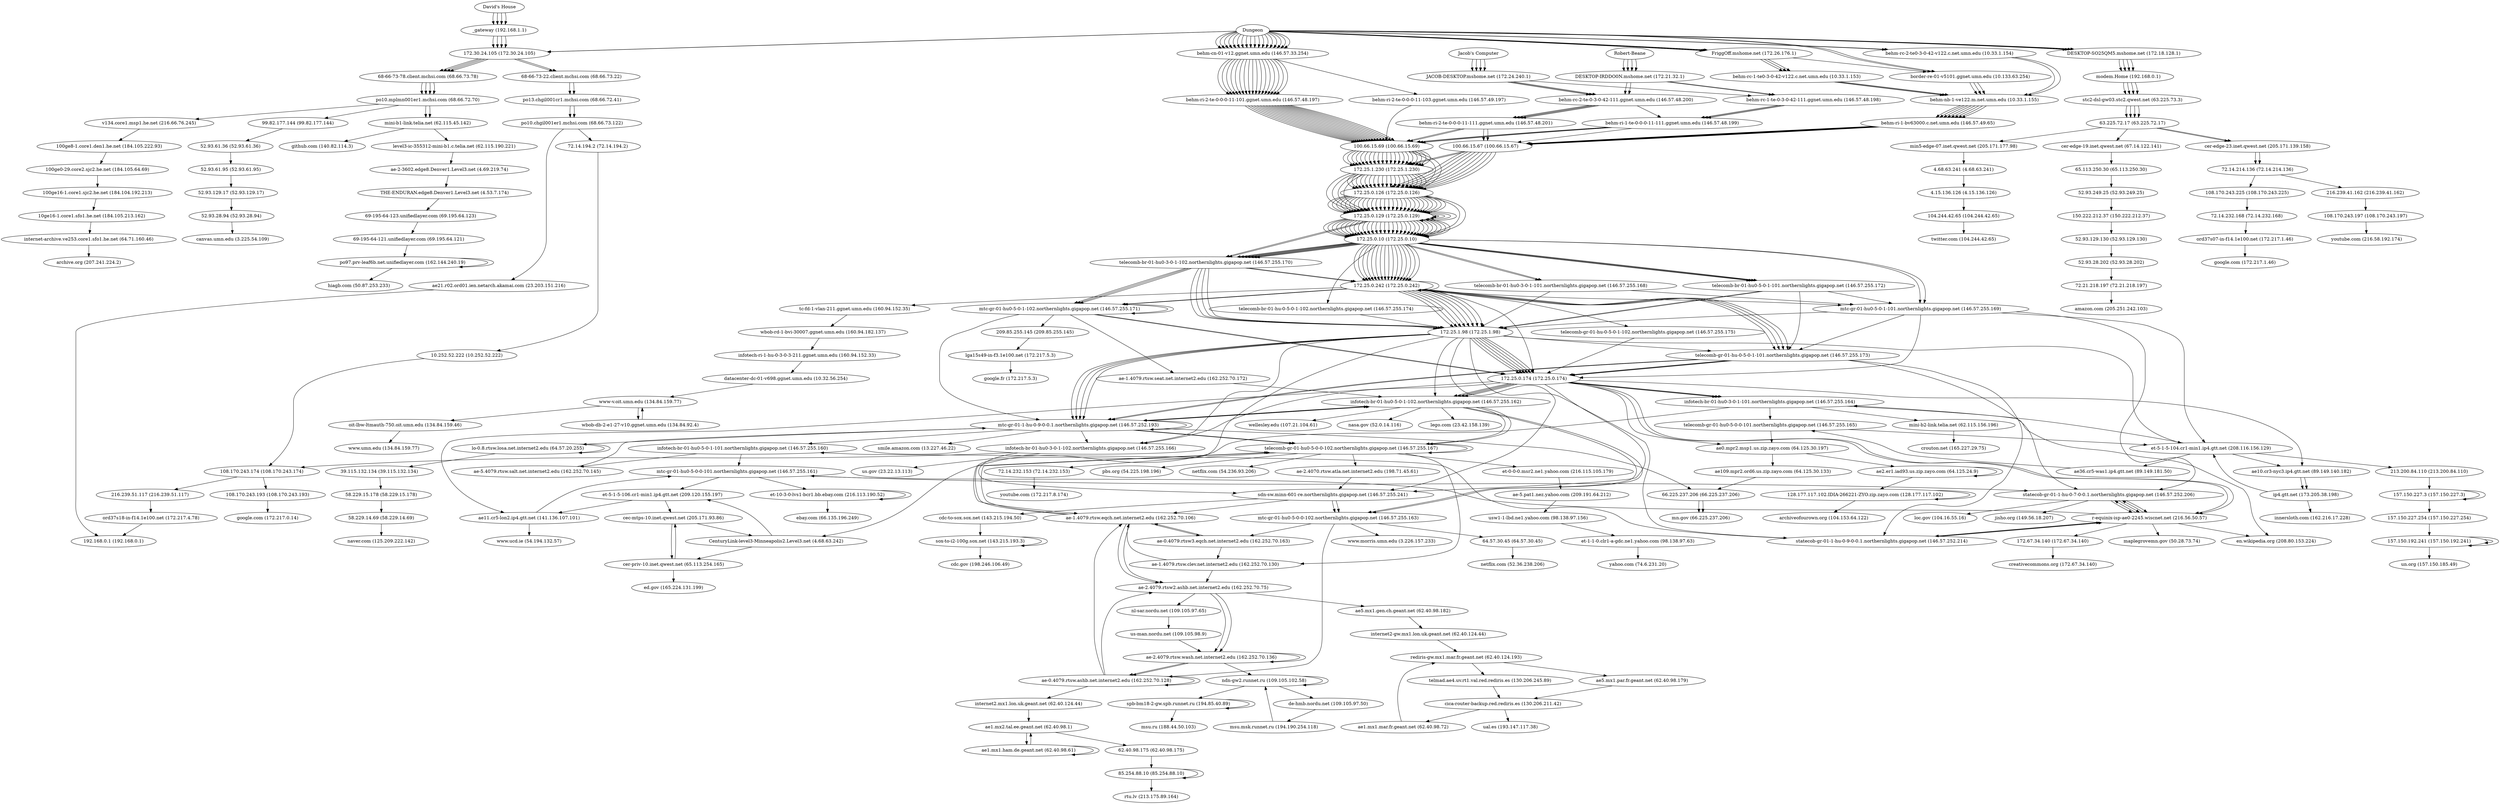digraph network {

// traceroute to yahoo.com (74.6.231.20), 60 hops max, 60 byte packets
"Dungeon" -> "border-re-01-v5101.ggnet.umn.edu (10.133.63.254)";
"border-re-01-v5101.ggnet.umn.edu (10.133.63.254)" -> "behm-nb-1-ve122.m.net.umn.edu (10.33.1.155)";
"behm-nb-1-ve122.m.net.umn.edu (10.33.1.155)" -> "behm-ri-1-bv63000.c.net.umn.edu (146.57.49.65)";
"behm-ri-1-bv63000.c.net.umn.edu (146.57.49.65)" -> "100.66.15.67 (100.66.15.67)";
"100.66.15.67 (100.66.15.67)" -> "172.25.0.126 (172.25.0.126)";
"172.25.0.126 (172.25.0.126)" -> "172.25.0.129 (172.25.0.129)";
"172.25.0.129 (172.25.0.129)" -> "172.25.0.10 (172.25.0.10)";
"172.25.0.10 (172.25.0.10)" -> "telecomb-br-01-hu0-3-0-1-102.northernlights.gigapop.net (146.57.255.170)";
"telecomb-br-01-hu0-3-0-1-102.northernlights.gigapop.net (146.57.255.170)" -> "mtc-gr-01-hu0-5-0-1-102.northernlights.gigapop.net (146.57.255.171)";
"mtc-gr-01-hu0-5-0-1-102.northernlights.gigapop.net (146.57.255.171)" -> "172.25.0.174 (172.25.0.174)";
"172.25.0.174 (172.25.0.174)" -> "infotech-br-01-hu0-5-0-1-102.northernlights.gigapop.net (146.57.255.162)";
"infotech-br-01-hu0-5-0-1-102.northernlights.gigapop.net (146.57.255.162)" -> "telecomb-gr-01-hu0-5-0-0-102.northernlights.gigapop.net (146.57.255.167)";
"telecomb-gr-01-hu0-5-0-0-102.northernlights.gigapop.net (146.57.255.167)" -> "et-0-0-0.msr2.ne1.yahoo.com (216.115.105.179)";
"et-0-0-0.msr2.ne1.yahoo.com (216.115.105.179)" -> "ae-5.pat1.nez.yahoo.com (209.191.64.212)";
"ae-5.pat1.nez.yahoo.com (209.191.64.212)" -> "usw1-1-lbd.ne1.yahoo.com (98.138.97.156)";
"usw1-1-lbd.ne1.yahoo.com (98.138.97.156)" -> "et-1-1-0.clr1-a-gdc.ne1.yahoo.com (98.138.97.63)";
"et-1-1-0.clr1-a-gdc.ne1.yahoo.com (98.138.97.63)" -> "yahoo.com (74.6.231.20)";

// traceroute to ed.gov (165.224.131.199), 60 hops max, 60 byte packets
"Dungeon" -> "behm-rc-2-te0-3-0-42-v122.c.net.umn.edu (10.33.1.154)";
"behm-rc-2-te0-3-0-42-v122.c.net.umn.edu (10.33.1.154)" -> "behm-nb-1-ve122.m.net.umn.edu (10.33.1.155)";
"behm-nb-1-ve122.m.net.umn.edu (10.33.1.155)" -> "behm-ri-1-bv63000.c.net.umn.edu (146.57.49.65)";
"behm-ri-1-bv63000.c.net.umn.edu (146.57.49.65)" -> "100.66.15.67 (100.66.15.67)";
"100.66.15.67 (100.66.15.67)" -> "172.25.0.126 (172.25.0.126)";
"172.25.0.126 (172.25.0.126)" -> "172.25.0.129 (172.25.0.129)";
"172.25.0.129 (172.25.0.129)" -> "172.25.0.10 (172.25.0.10)";
"172.25.0.10 (172.25.0.10)" -> "telecomb-br-01-hu0-3-0-1-101.northernlights.gigapop.net (146.57.255.168)";
"telecomb-br-01-hu0-3-0-1-101.northernlights.gigapop.net (146.57.255.168)" -> "mtc-gr-01-hu0-5-0-1-101.northernlights.gigapop.net (146.57.255.169)";
"mtc-gr-01-hu0-5-0-1-101.northernlights.gigapop.net (146.57.255.169)" -> "et-5-1-5-104.cr1-min1.ip4.gtt.net (208.116.156.129)";
"et-5-1-5-104.cr1-min1.ip4.gtt.net (208.116.156.129)" -> "infotech-br-01-hu0-3-0-1-101.northernlights.gigapop.net (146.57.255.164)";
"infotech-br-01-hu0-3-0-1-101.northernlights.gigapop.net (146.57.255.164)" -> "CenturyLink-level3-Minneapolis2.Level3.net (4.68.63.242)";
"CenturyLink-level3-Minneapolis2.Level3.net (4.68.63.242)" -> "et-5-1-5-106.cr1-min1.ip4.gtt.net (209.120.155.197)";
"et-5-1-5-106.cr1-min1.ip4.gtt.net (209.120.155.197)" -> "cec-mtps-10.inet.qwest.net (205.171.93.86)";
"cec-mtps-10.inet.qwest.net (205.171.93.86)" -> "CenturyLink-level3-Minneapolis2.Level3.net (4.68.63.242)";
"CenturyLink-level3-Minneapolis2.Level3.net (4.68.63.242)" -> "cer-priv-10.inet.qwest.net (65.113.254.165)";
"cer-priv-10.inet.qwest.net (65.113.254.165)" -> "cec-mtps-10.inet.qwest.net (205.171.93.86)";
"cec-mtps-10.inet.qwest.net (205.171.93.86)" -> "cer-priv-10.inet.qwest.net (65.113.254.165)";
"cer-priv-10.inet.qwest.net (65.113.254.165)" -> "ed.gov (165.224.131.199)";

// traceroute to en.wikipedia.org (208.80.153.224), 60 hops max, 60 byte packets
"Dungeon" -> "border-re-01-v5101.ggnet.umn.edu (10.133.63.254)";
"border-re-01-v5101.ggnet.umn.edu (10.133.63.254)" -> "behm-nb-1-ve122.m.net.umn.edu (10.33.1.155)";
"behm-nb-1-ve122.m.net.umn.edu (10.33.1.155)" -> "behm-ri-1-bv63000.c.net.umn.edu (146.57.49.65)";
"behm-ri-1-bv63000.c.net.umn.edu (146.57.49.65)" -> "100.66.15.67 (100.66.15.67)";
"100.66.15.67 (100.66.15.67)" -> "172.25.0.126 (172.25.0.126)";
"172.25.0.126 (172.25.0.126)" -> "172.25.0.129 (172.25.0.129)";
"172.25.0.129 (172.25.0.129)" -> "172.25.0.10 (172.25.0.10)";
"172.25.0.10 (172.25.0.10)" -> "172.25.0.242 (172.25.0.242)";
"172.25.0.242 (172.25.0.242)" -> "telecomb-gr-01-hu-0-5-0-1-101.northernlights.gigapop.net (146.57.255.173)";
"telecomb-gr-01-hu-0-5-0-1-101.northernlights.gigapop.net (146.57.255.173)" -> "172.25.0.174 (172.25.0.174)";
"172.25.0.174 (172.25.0.174)" -> "infotech-br-01-hu0-3-0-1-101.northernlights.gigapop.net (146.57.255.164)";
"infotech-br-01-hu0-3-0-1-101.northernlights.gigapop.net (146.57.255.164)" -> "en.wikipedia.org (208.80.153.224)";

// traceroute to google.fr (172.217.5.3), 60 hops max, 60 byte packets
"Dungeon" -> "behm-rc-2-te0-3-0-42-v122.c.net.umn.edu (10.33.1.154)";
"behm-rc-2-te0-3-0-42-v122.c.net.umn.edu (10.33.1.154)" -> "behm-nb-1-ve122.m.net.umn.edu (10.33.1.155)";
"behm-nb-1-ve122.m.net.umn.edu (10.33.1.155)" -> "behm-ri-1-bv63000.c.net.umn.edu (146.57.49.65)";
"behm-ri-1-bv63000.c.net.umn.edu (146.57.49.65)" -> "100.66.15.67 (100.66.15.67)";
"100.66.15.67 (100.66.15.67)" -> "172.25.0.126 (172.25.0.126)";
"172.25.0.126 (172.25.0.126)" -> "172.25.0.129 (172.25.0.129)";
"172.25.0.129 (172.25.0.129)" -> "172.25.0.10 (172.25.0.10)";
"172.25.0.10 (172.25.0.10)" -> "telecomb-br-01-hu0-3-0-1-102.northernlights.gigapop.net (146.57.255.170)";
"telecomb-br-01-hu0-3-0-1-102.northernlights.gigapop.net (146.57.255.170)" -> "mtc-gr-01-hu0-5-0-1-102.northernlights.gigapop.net (146.57.255.171)";
"mtc-gr-01-hu0-5-0-1-102.northernlights.gigapop.net (146.57.255.171)" -> "209.85.255.145 (209.85.255.145)";
"209.85.255.145 (209.85.255.145)" -> "lga15s49-in-f3.1e100.net (172.217.5.3)";
"lga15s49-in-f3.1e100.net (172.217.5.3)" -> "google.fr (172.217.5.3)";

// traceroute to jisho.org (149.56.18.207), 60 hops max, 60 byte packets
"Dungeon" -> "behm-cn-01-v12.ggnet.umn.edu (146.57.33.254)";
"behm-cn-01-v12.ggnet.umn.edu (146.57.33.254)" -> "behm-ri-2-te-0-0-0-11-101.ggnet.umn.edu (146.57.48.197)";
"behm-ri-2-te-0-0-0-11-101.ggnet.umn.edu (146.57.48.197)" -> "100.66.15.69 (100.66.15.69)";
"100.66.15.69 (100.66.15.69)" -> "172.25.1.230 (172.25.1.230)";
"172.25.1.230 (172.25.1.230)" -> "172.25.0.126 (172.25.0.126)";
"172.25.0.126 (172.25.0.126)" -> "172.25.0.129 (172.25.0.129)";
"172.25.0.129 (172.25.0.129)" -> "172.25.0.10 (172.25.0.10)";
"172.25.0.10 (172.25.0.10)" -> "telecomb-br-01-hu0-3-0-1-101.northernlights.gigapop.net (146.57.255.168)";
"telecomb-br-01-hu0-3-0-1-101.northernlights.gigapop.net (146.57.255.168)" -> "172.25.1.98 (172.25.1.98)";
"172.25.1.98 (172.25.1.98)" -> "statecob-gr-01-1-hu-0-9-0-0.1.northernlights.gigapop.net (146.57.252.214)";
"statecob-gr-01-1-hu-0-9-0-0.1.northernlights.gigapop.net (146.57.252.214)" -> "infotech-br-01-hu0-5-0-1-101.northernlights.gigapop.net (146.57.255.160)";
"infotech-br-01-hu0-5-0-1-101.northernlights.gigapop.net (146.57.255.160)" -> "mtc-gr-01-hu0-5-0-0-101.northernlights.gigapop.net (146.57.255.161)";
"mtc-gr-01-hu0-5-0-0-101.northernlights.gigapop.net (146.57.255.161)" -> "statecob-gr-01-1-hu-0-7-0-0.1.northernlights.gigapop.net (146.57.252.206)";
"statecob-gr-01-1-hu-0-7-0-0.1.northernlights.gigapop.net (146.57.252.206)" -> "jisho.org (149.56.18.207)";

// traceroute to youtube.com (172.217.8.174), 60 hops max, 60 byte packets
"Dungeon" -> "behm-cn-01-v12.ggnet.umn.edu (146.57.33.254)";
"behm-cn-01-v12.ggnet.umn.edu (146.57.33.254)" -> "behm-ri-2-te-0-0-0-11-101.ggnet.umn.edu (146.57.48.197)";
"behm-ri-2-te-0-0-0-11-101.ggnet.umn.edu (146.57.48.197)" -> "100.66.15.69 (100.66.15.69)";
"100.66.15.69 (100.66.15.69)" -> "172.25.1.230 (172.25.1.230)";
"172.25.1.230 (172.25.1.230)" -> "172.25.0.126 (172.25.0.126)";
"172.25.0.126 (172.25.0.126)" -> "172.25.0.129 (172.25.0.129)";
"172.25.0.129 (172.25.0.129)" -> "172.25.0.10 (172.25.0.10)";
"172.25.0.10 (172.25.0.10)" -> "telecomb-br-01-hu0-3-0-1-102.northernlights.gigapop.net (146.57.255.170)";
"telecomb-br-01-hu0-3-0-1-102.northernlights.gigapop.net (146.57.255.170)" -> "172.25.1.98 (172.25.1.98)";
"172.25.1.98 (172.25.1.98)" -> "mtc-gr-01-1-hu-0-9-0-0.1.northernlights.gigapop.net (146.57.252.193)";
"mtc-gr-01-1-hu-0-9-0-0.1.northernlights.gigapop.net (146.57.252.193)" -> "telecomb-gr-01-hu0-5-0-0-102.northernlights.gigapop.net (146.57.255.167)";
"telecomb-gr-01-hu0-5-0-0-102.northernlights.gigapop.net (146.57.255.167)" -> "72.14.232.153 (72.14.232.153)";
"72.14.232.153 (72.14.232.153)" -> "youtube.com (172.217.8.174)";

// traceroute to maplegrovemn.gov (50.28.73.74), 60 hops max, 60 byte packets
"Dungeon" -> "behm-cn-01-v12.ggnet.umn.edu (146.57.33.254)";
"behm-cn-01-v12.ggnet.umn.edu (146.57.33.254)" -> "behm-ri-2-te-0-0-0-11-101.ggnet.umn.edu (146.57.48.197)";
"behm-ri-2-te-0-0-0-11-101.ggnet.umn.edu (146.57.48.197)" -> "100.66.15.69 (100.66.15.69)";
"100.66.15.69 (100.66.15.69)" -> "172.25.1.230 (172.25.1.230)";
"172.25.1.230 (172.25.1.230)" -> "172.25.0.126 (172.25.0.126)";
"172.25.0.126 (172.25.0.126)" -> "172.25.0.129 (172.25.0.129)";
"172.25.0.129 (172.25.0.129)" -> "172.25.0.10 (172.25.0.10)";
"172.25.0.10 (172.25.0.10)" -> "172.25.0.242 (172.25.0.242)";
"172.25.0.242 (172.25.0.242)" -> "172.25.1.98 (172.25.1.98)";
"172.25.1.98 (172.25.1.98)" -> "172.25.0.174 (172.25.0.174)";
"172.25.0.174 (172.25.0.174)" -> "r-equinix-isp-ae0-2245.wiscnet.net (216.56.50.57)";
"r-equinix-isp-ae0-2245.wiscnet.net (216.56.50.57)" -> "statecob-gr-01-1-hu-0-7-0-0.1.northernlights.gigapop.net (146.57.252.206)";
"statecob-gr-01-1-hu-0-7-0-0.1.northernlights.gigapop.net (146.57.252.206)" -> "r-equinix-isp-ae0-2245.wiscnet.net (216.56.50.57)";
"r-equinix-isp-ae0-2245.wiscnet.net (216.56.50.57)" -> "maplegrovemn.gov (50.28.73.74)";

// traceroute to innersloth.com (162.216.17.228), 60 hops max, 60 byte packets
"Dungeon" -> "behm-cn-01-v12.ggnet.umn.edu (146.57.33.254)";
"behm-cn-01-v12.ggnet.umn.edu (146.57.33.254)" -> "behm-ri-2-te-0-0-0-11-101.ggnet.umn.edu (146.57.48.197)";
"behm-ri-2-te-0-0-0-11-101.ggnet.umn.edu (146.57.48.197)" -> "100.66.15.69 (100.66.15.69)";
"100.66.15.69 (100.66.15.69)" -> "172.25.1.230 (172.25.1.230)";
"172.25.1.230 (172.25.1.230)" -> "172.25.0.126 (172.25.0.126)";
"172.25.0.126 (172.25.0.126)" -> "172.25.0.129 (172.25.0.129)";
"172.25.0.129 (172.25.0.129)" -> "172.25.0.10 (172.25.0.10)";
"172.25.0.10 (172.25.0.10)" -> "telecomb-br-01-hu0-5-0-1-101.northernlights.gigapop.net (146.57.255.172)";
"telecomb-br-01-hu0-5-0-1-101.northernlights.gigapop.net (146.57.255.172)" -> "telecomb-gr-01-hu-0-5-0-1-101.northernlights.gigapop.net (146.57.255.173)";
"telecomb-gr-01-hu-0-5-0-1-101.northernlights.gigapop.net (146.57.255.173)" -> "172.25.0.174 (172.25.0.174)";
"172.25.0.174 (172.25.0.174)" -> "ae10.cr3-nyc3.ip4.gtt.net (89.149.140.182)";
"ae10.cr3-nyc3.ip4.gtt.net (89.149.140.182)" -> "ip4.gtt.net (173.205.38.198)";
"ip4.gtt.net (173.205.38.198)" -> "et-5-1-5-104.cr1-min1.ip4.gtt.net (208.116.156.129)";
"et-5-1-5-104.cr1-min1.ip4.gtt.net (208.116.156.129)" -> "ae10.cr3-nyc3.ip4.gtt.net (89.149.140.182)";
"ae10.cr3-nyc3.ip4.gtt.net (89.149.140.182)" -> "ip4.gtt.net (173.205.38.198)";
"ip4.gtt.net (173.205.38.198)" -> "innersloth.com (162.216.17.228)";

// traceroute to pbs.org (54.225.198.196), 60 hops max, 60 byte packets
"Dungeon" -> "behm-cn-01-v12.ggnet.umn.edu (146.57.33.254)";
"behm-cn-01-v12.ggnet.umn.edu (146.57.33.254)" -> "behm-ri-2-te-0-0-0-11-101.ggnet.umn.edu (146.57.48.197)";
"behm-ri-2-te-0-0-0-11-101.ggnet.umn.edu (146.57.48.197)" -> "100.66.15.69 (100.66.15.69)";
"100.66.15.69 (100.66.15.69)" -> "172.25.1.230 (172.25.1.230)";
"172.25.1.230 (172.25.1.230)" -> "172.25.0.126 (172.25.0.126)";
"172.25.0.126 (172.25.0.126)" -> "172.25.0.129 (172.25.0.129)";
"172.25.0.129 (172.25.0.129)" -> "172.25.0.10 (172.25.0.10)";
"172.25.0.10 (172.25.0.10)" -> "172.25.0.242 (172.25.0.242)";
"172.25.0.242 (172.25.0.242)" -> "172.25.1.98 (172.25.1.98)";
"172.25.1.98 (172.25.1.98)" -> "mtc-gr-01-1-hu-0-9-0-0.1.northernlights.gigapop.net (146.57.252.193)";
"mtc-gr-01-1-hu-0-9-0-0.1.northernlights.gigapop.net (146.57.252.193)" -> "infotech-br-01-hu0-5-0-1-102.northernlights.gigapop.net (146.57.255.162)";
"infotech-br-01-hu0-5-0-1-102.northernlights.gigapop.net (146.57.255.162)" -> "telecomb-gr-01-hu0-5-0-0-102.northernlights.gigapop.net (146.57.255.167)";
"telecomb-gr-01-hu0-5-0-0-102.northernlights.gigapop.net (146.57.255.167)" -> "pbs.org (54.225.198.196)";

// traceroute to mn.gov (66.225.237.206), 60 hops max, 60 byte packets
"Dungeon" -> "behm-cn-01-v12.ggnet.umn.edu (146.57.33.254)";
"behm-cn-01-v12.ggnet.umn.edu (146.57.33.254)" -> "behm-ri-2-te-0-0-0-11-101.ggnet.umn.edu (146.57.48.197)";
"behm-ri-2-te-0-0-0-11-101.ggnet.umn.edu (146.57.48.197)" -> "100.66.15.69 (100.66.15.69)";
"100.66.15.69 (100.66.15.69)" -> "172.25.1.230 (172.25.1.230)";
"172.25.1.230 (172.25.1.230)" -> "172.25.0.126 (172.25.0.126)";
"172.25.0.126 (172.25.0.126)" -> "172.25.0.129 (172.25.0.129)";
"172.25.0.129 (172.25.0.129)" -> "172.25.0.10 (172.25.0.10)";
"172.25.0.10 (172.25.0.10)" -> "172.25.0.242 (172.25.0.242)";
"172.25.0.242 (172.25.0.242)" -> "172.25.1.98 (172.25.1.98)";
"172.25.1.98 (172.25.1.98)" -> "172.25.0.174 (172.25.0.174)";
"172.25.0.174 (172.25.0.174)" -> "ae0.mpr2.msp1.us.zip.zayo.com (64.125.30.197)";
"ae0.mpr2.msp1.us.zip.zayo.com (64.125.30.197)" -> "ae109.mpr2.ord6.us.zip.zayo.com (64.125.30.133)";
"ae109.mpr2.ord6.us.zip.zayo.com (64.125.30.133)" -> "66.225.237.206 (66.225.237.206)";
"66.225.237.206 (66.225.237.206)" -> "mn.gov (66.225.237.206)";

// traceroute to canvas.umn.edu (3.225.54.109), 60 hops max, 60 byte packets
"David's House" -> "_gateway (192.168.1.1)";
"_gateway (192.168.1.1)" -> "172.30.24.105 (172.30.24.105)";
"172.30.24.105 (172.30.24.105)" -> "68-66-73-78.client.mchsi.com (68.66.73.78)";
"68-66-73-78.client.mchsi.com (68.66.73.78)" -> "po10.mplmn001er1.mchsi.com (68.66.72.70)";
"po10.mplmn001er1.mchsi.com (68.66.72.70)" -> "99.82.177.144 (99.82.177.144)";
"99.82.177.144 (99.82.177.144)" -> "52.93.61.36 (52.93.61.36)";
"52.93.61.36 (52.93.61.36)" -> "52.93.61.95 (52.93.61.95)";
"52.93.61.95 (52.93.61.95)" -> "52.93.129.17 (52.93.129.17)";
"52.93.129.17 (52.93.129.17)" -> "52.93.28.94 (52.93.28.94)";
"52.93.28.94 (52.93.28.94)" -> "canvas.umn.edu (3.225.54.109)";

// traceroute to github.com (140.82.114.3), 60 hops max, 60 byte packets
"David's House" -> "_gateway (192.168.1.1)";
"_gateway (192.168.1.1)" -> "172.30.24.105 (172.30.24.105)";
"172.30.24.105 (172.30.24.105)" -> "68-66-73-78.client.mchsi.com (68.66.73.78)";
"68-66-73-78.client.mchsi.com (68.66.73.78)" -> "po10.mplmn001er1.mchsi.com (68.66.72.70)";
"po10.mplmn001er1.mchsi.com (68.66.72.70)" -> "mini-b1-link.telia.net (62.115.45.142)";
"mini-b1-link.telia.net (62.115.45.142)" -> "github.com (140.82.114.3)";

// traceroute to hiagb.com (50.87.253.233), 60 hops max, 60 byte packets
"David's House" -> "_gateway (192.168.1.1)";
"_gateway (192.168.1.1)" -> "172.30.24.105 (172.30.24.105)";
"172.30.24.105 (172.30.24.105)" -> "68-66-73-78.client.mchsi.com (68.66.73.78)";
"68-66-73-78.client.mchsi.com (68.66.73.78)" -> "po10.mplmn001er1.mchsi.com (68.66.72.70)";
"po10.mplmn001er1.mchsi.com (68.66.72.70)" -> "mini-b1-link.telia.net (62.115.45.142)";
"mini-b1-link.telia.net (62.115.45.142)" -> "level3-ic-355312-mini-b1.c.telia.net (62.115.190.221)";
"level3-ic-355312-mini-b1.c.telia.net (62.115.190.221)" -> "ae-2-3602.edge8.Denver1.Level3.net (4.69.219.74)";
"ae-2-3602.edge8.Denver1.Level3.net (4.69.219.74)" -> "THE-ENDURAN.edge8.Denver1.Level3.net (4.53.7.174)";
"THE-ENDURAN.edge8.Denver1.Level3.net (4.53.7.174)" -> "69-195-64-123.unifiedlayer.com (69.195.64.123)";
"69-195-64-123.unifiedlayer.com (69.195.64.123)" -> "69-195-64-121.unifiedlayer.com (69.195.64.121)";
"69-195-64-121.unifiedlayer.com (69.195.64.121)" -> "po97.prv-leaf6b.net.unifiedlayer.com (162.144.240.19)";
"po97.prv-leaf6b.net.unifiedlayer.com (162.144.240.19)" -> "po97.prv-leaf6b.net.unifiedlayer.com (162.144.240.19)";
"po97.prv-leaf6b.net.unifiedlayer.com (162.144.240.19)" -> "hiagb.com (50.87.253.233)";

// traceroute to archive.org (207.241.224.2), 60 hops max, 60 byte packets
"David's House" -> "_gateway (192.168.1.1)";
"_gateway (192.168.1.1)" -> "172.30.24.105 (172.30.24.105)";
"172.30.24.105 (172.30.24.105)" -> "68-66-73-78.client.mchsi.com (68.66.73.78)";
"68-66-73-78.client.mchsi.com (68.66.73.78)" -> "po10.mplmn001er1.mchsi.com (68.66.72.70)";
"po10.mplmn001er1.mchsi.com (68.66.72.70)" -> "v134.core1.msp1.he.net (216.66.76.245)";
"v134.core1.msp1.he.net (216.66.76.245)" -> "100ge8-1.core1.den1.he.net (184.105.222.93)";
"100ge8-1.core1.den1.he.net (184.105.222.93)" -> "100ge0-29.core2.sjc2.he.net (184.105.64.69)";
"100ge0-29.core2.sjc2.he.net (184.105.64.69)" -> "100ge16-1.core1.sjc2.he.net (184.104.192.213)";
"100ge16-1.core1.sjc2.he.net (184.104.192.213)" -> "10ge16-1.core1.sfo1.he.net (184.105.213.162)";
"10ge16-1.core1.sfo1.he.net (184.105.213.162)" -> "internet-archive.ve253.core1.sfo1.he.net (64.71.160.46)";
"internet-archive.ve253.core1.sfo1.he.net (64.71.160.46)" -> "archive.org (207.241.224.2)";

// traceroute to amazon.com (205.251.242.103), 60 hops max, 60 byte packets
"Dungeon" -> "DESKTOP-SO25QM5.mshome.net (172.18.128.1)";
"DESKTOP-SO25QM5.mshome.net (172.18.128.1)" -> "modem.Home (192.168.0.1)";
"modem.Home (192.168.0.1)" -> "stc2-dsl-gw03.stc2.qwest.net (63.225.73.3)";
"stc2-dsl-gw03.stc2.qwest.net (63.225.73.3)" -> "63.225.72.17 (63.225.72.17)";
"63.225.72.17 (63.225.72.17)" -> "cer-edge-19.inet.qwest.net (67.14.122.141)";
"cer-edge-19.inet.qwest.net (67.14.122.141)" -> "65.113.250.30 (65.113.250.30)";
"65.113.250.30 (65.113.250.30)" -> "52.93.249.25 (52.93.249.25)";
"52.93.249.25 (52.93.249.25)" -> "150.222.212.37 (150.222.212.37)";
"150.222.212.37 (150.222.212.37)" -> "52.93.129.130 (52.93.129.130)";
"52.93.129.130 (52.93.129.130)" -> "52.93.28.202 (52.93.28.202)";
"52.93.28.202 (52.93.28.202)" -> "72.21.218.197 (72.21.218.197)";
"72.21.218.197 (72.21.218.197)" -> "amazon.com (205.251.242.103)";

// traceroute to google.com (172.217.1.46), 60 hops max, 60 byte packets
"Dungeon" -> "DESKTOP-SO25QM5.mshome.net (172.18.128.1)";
"DESKTOP-SO25QM5.mshome.net (172.18.128.1)" -> "modem.Home (192.168.0.1)";
"modem.Home (192.168.0.1)" -> "stc2-dsl-gw03.stc2.qwest.net (63.225.73.3)";
"stc2-dsl-gw03.stc2.qwest.net (63.225.73.3)" -> "63.225.72.17 (63.225.72.17)";
"63.225.72.17 (63.225.72.17)" -> "cer-edge-23.inet.qwest.net (205.171.139.158)";
"cer-edge-23.inet.qwest.net (205.171.139.158)" -> "72.14.214.136 (72.14.214.136)";
"72.14.214.136 (72.14.214.136)" -> "108.170.243.225 (108.170.243.225)";
"108.170.243.225 (108.170.243.225)" -> "72.14.232.168 (72.14.232.168)";
"72.14.232.168 (72.14.232.168)" -> "ord37s07-in-f14.1e100.net (172.217.1.46)";
"ord37s07-in-f14.1e100.net (172.217.1.46)" -> "google.com (172.217.1.46)";

// traceroute to twitter.com (104.244.42.65), 60 hops max, 60 byte packets
"Dungeon" -> "DESKTOP-SO25QM5.mshome.net (172.18.128.1)";
"DESKTOP-SO25QM5.mshome.net (172.18.128.1)" -> "modem.Home (192.168.0.1)";
"modem.Home (192.168.0.1)" -> "stc2-dsl-gw03.stc2.qwest.net (63.225.73.3)";
"stc2-dsl-gw03.stc2.qwest.net (63.225.73.3)" -> "63.225.72.17 (63.225.72.17)";
"63.225.72.17 (63.225.72.17)" -> "min5-edge-07.inet.qwest.net (205.171.177.98)";
"min5-edge-07.inet.qwest.net (205.171.177.98)" -> "4.68.63.241 (4.68.63.241)";
"4.68.63.241 (4.68.63.241)" -> "4.15.136.126 (4.15.136.126)";
"4.15.136.126 (4.15.136.126)" -> "104.244.42.65 (104.244.42.65)";
"104.244.42.65 (104.244.42.65)" -> "twitter.com (104.244.42.65)";

// traceroute to youtube.com (216.58.192.174), 60 hops max, 60 byte packets
"Dungeon" -> "DESKTOP-SO25QM5.mshome.net (172.18.128.1)";
"DESKTOP-SO25QM5.mshome.net (172.18.128.1)" -> "modem.Home (192.168.0.1)";
"modem.Home (192.168.0.1)" -> "stc2-dsl-gw03.stc2.qwest.net (63.225.73.3)";
"stc2-dsl-gw03.stc2.qwest.net (63.225.73.3)" -> "63.225.72.17 (63.225.72.17)";
"63.225.72.17 (63.225.72.17)" -> "cer-edge-23.inet.qwest.net (205.171.139.158)";
"cer-edge-23.inet.qwest.net (205.171.139.158)" -> "72.14.214.136 (72.14.214.136)";
"72.14.214.136 (72.14.214.136)" -> "216.239.41.162 (216.239.41.162)";
"216.239.41.162 (216.239.41.162)" -> "108.170.243.197 (108.170.243.197)";
"108.170.243.197 (108.170.243.197)" -> "youtube.com (216.58.192.174)";

// traceroute to nasa.gov (52.0.14.116), 60 hops max, 60 byte packets
"Jacob's Computer" -> "JACOB-DESKTOP.mshome.net (172.24.240.1)";
"JACOB-DESKTOP.mshome.net (172.24.240.1)" -> "behm-rc-2-te-0-3-0-42-111.ggnet.umn.edu (146.57.48.200)";
"behm-rc-2-te-0-3-0-42-111.ggnet.umn.edu (146.57.48.200)" -> "behm-ri-2-te-0-0-0-11-111.ggnet.umn.edu (146.57.48.201)";
"behm-ri-2-te-0-0-0-11-111.ggnet.umn.edu (146.57.48.201)" -> "100.66.15.67 (100.66.15.67)";
"100.66.15.67 (100.66.15.67)" -> "172.25.1.230 (172.25.1.230)";
"172.25.1.230 (172.25.1.230)" -> "172.25.0.129 (172.25.0.129)";
"172.25.0.129 (172.25.0.129)" -> "172.25.0.10 (172.25.0.10)";
"172.25.0.10 (172.25.0.10)" -> "172.25.0.242 (172.25.0.242)";
"172.25.0.242 (172.25.0.242)" -> "172.25.0.242 (172.25.0.242)";
"172.25.0.242 (172.25.0.242)" -> "172.25.1.98 (172.25.1.98)";
"172.25.1.98 (172.25.1.98)" -> "infotech-br-01-hu0-5-0-1-102.northernlights.gigapop.net (146.57.255.162)";
"infotech-br-01-hu0-5-0-1-102.northernlights.gigapop.net (146.57.255.162)" -> "nasa.gov (52.0.14.116)";

// traceroute to netflix.com (54.236.93.206), 60 hops max, 60 byte packets
"Jacob's Computer" -> "JACOB-DESKTOP.mshome.net (172.24.240.1)";
"JACOB-DESKTOP.mshome.net (172.24.240.1)" -> "behm-rc-1-te-0-3-0-42-111.ggnet.umn.edu (146.57.48.198)";
"behm-rc-1-te-0-3-0-42-111.ggnet.umn.edu (146.57.48.198)" -> "behm-ri-1-te-0-0-0-11-111.ggnet.umn.edu (146.57.48.199)";
"behm-ri-1-te-0-0-0-11-111.ggnet.umn.edu (146.57.48.199)" -> "100.66.15.67 (100.66.15.67)";
"100.66.15.67 (100.66.15.67)" -> "172.25.1.230 (172.25.1.230)";
"172.25.1.230 (172.25.1.230)" -> "172.25.0.129 (172.25.0.129)";
"172.25.0.129 (172.25.0.129)" -> "172.25.0.129 (172.25.0.129)";
"172.25.0.129 (172.25.0.129)" -> "telecomb-br-01-hu0-3-0-1-102.northernlights.gigapop.net (146.57.255.170)";
"telecomb-br-01-hu0-3-0-1-102.northernlights.gigapop.net (146.57.255.170)" -> "mtc-gr-01-hu0-5-0-1-102.northernlights.gigapop.net (146.57.255.171)";
"mtc-gr-01-hu0-5-0-1-102.northernlights.gigapop.net (146.57.255.171)" -> "mtc-gr-01-hu0-5-0-1-102.northernlights.gigapop.net (146.57.255.171)";
"mtc-gr-01-hu0-5-0-1-102.northernlights.gigapop.net (146.57.255.171)" -> "mtc-gr-01-1-hu-0-9-0-0.1.northernlights.gigapop.net (146.57.252.193)";
"mtc-gr-01-1-hu-0-9-0-0.1.northernlights.gigapop.net (146.57.252.193)" -> "telecomb-gr-01-hu0-5-0-0-102.northernlights.gigapop.net (146.57.255.167)";
"telecomb-gr-01-hu0-5-0-0-102.northernlights.gigapop.net (146.57.255.167)" -> "telecomb-gr-01-hu0-5-0-0-102.northernlights.gigapop.net (146.57.255.167)";
"telecomb-gr-01-hu0-5-0-0-102.northernlights.gigapop.net (146.57.255.167)" -> "netflix.com (54.236.93.206)";

// traceroute to www.ucd.ie (54.194.132.57), 60 hops max, 60 byte packets
"Jacob's Computer" -> "JACOB-DESKTOP.mshome.net (172.24.240.1)";
"JACOB-DESKTOP.mshome.net (172.24.240.1)" -> "behm-rc-2-te-0-3-0-42-111.ggnet.umn.edu (146.57.48.200)";
"behm-rc-2-te-0-3-0-42-111.ggnet.umn.edu (146.57.48.200)" -> "behm-ri-2-te-0-0-0-11-111.ggnet.umn.edu (146.57.48.201)";
"behm-ri-2-te-0-0-0-11-111.ggnet.umn.edu (146.57.48.201)" -> "100.66.15.69 (100.66.15.69)";
"100.66.15.69 (100.66.15.69)" -> "172.25.1.230 (172.25.1.230)";
"172.25.1.230 (172.25.1.230)" -> "172.25.0.129 (172.25.0.129)";
"172.25.0.129 (172.25.0.129)" -> "172.25.0.10 (172.25.0.10)";
"172.25.0.10 (172.25.0.10)" -> "telecomb-br-01-hu0-5-0-1-101.northernlights.gigapop.net (146.57.255.172)";
"telecomb-br-01-hu0-5-0-1-101.northernlights.gigapop.net (146.57.255.172)" -> "172.25.1.98 (172.25.1.98)";
"172.25.1.98 (172.25.1.98)" -> "172.25.0.174 (172.25.0.174)";
"172.25.0.174 (172.25.0.174)" -> "ae11.cr5-lon2.ip4.gtt.net (141.136.107.101)";
"ae11.cr5-lon2.ip4.gtt.net (141.136.107.101)" -> "mtc-gr-01-hu0-5-0-0-101.northernlights.gigapop.net (146.57.255.161)";
"mtc-gr-01-hu0-5-0-0-101.northernlights.gigapop.net (146.57.255.161)" -> "et-5-1-5-106.cr1-min1.ip4.gtt.net (209.120.155.197)";
"et-5-1-5-106.cr1-min1.ip4.gtt.net (209.120.155.197)" -> "ae11.cr5-lon2.ip4.gtt.net (141.136.107.101)";
"ae11.cr5-lon2.ip4.gtt.net (141.136.107.101)" -> "www.ucd.ie (54.194.132.57)";

// traceroute to en.wikipedia.org (208.80.153.224), 60 hops max, 60 byte packets
"Jacob's Computer" -> "JACOB-DESKTOP.mshome.net (172.24.240.1)";
"JACOB-DESKTOP.mshome.net (172.24.240.1)" -> "behm-rc-2-te-0-3-0-42-111.ggnet.umn.edu (146.57.48.200)";
"behm-rc-2-te-0-3-0-42-111.ggnet.umn.edu (146.57.48.200)" -> "behm-ri-1-te-0-0-0-11-111.ggnet.umn.edu (146.57.48.199)";
"behm-ri-1-te-0-0-0-11-111.ggnet.umn.edu (146.57.48.199)" -> "100.66.15.69 (100.66.15.69)";
"100.66.15.69 (100.66.15.69)" -> "172.25.1.230 (172.25.1.230)";
"172.25.1.230 (172.25.1.230)" -> "172.25.0.129 (172.25.0.129)";
"172.25.0.129 (172.25.0.129)" -> "172.25.0.10 (172.25.0.10)";
"172.25.0.10 (172.25.0.10)" -> "172.25.0.242 (172.25.0.242)";
"172.25.0.242 (172.25.0.242)" -> "172.25.1.98 (172.25.1.98)";
"172.25.1.98 (172.25.1.98)" -> "telecomb-gr-01-hu-0-5-0-1-101.northernlights.gigapop.net (146.57.255.173)";
"telecomb-gr-01-hu-0-5-0-1-101.northernlights.gigapop.net (146.57.255.173)" -> "statecob-gr-01-1-hu-0-9-0-0.1.northernlights.gigapop.net (146.57.252.214)";
"statecob-gr-01-1-hu-0-9-0-0.1.northernlights.gigapop.net (146.57.252.214)" -> "r-equinix-isp-ae0-2245.wiscnet.net (216.56.50.57)";
"r-equinix-isp-ae0-2245.wiscnet.net (216.56.50.57)" -> "statecob-gr-01-1-hu-0-9-0-0.1.northernlights.gigapop.net (146.57.252.214)";
"statecob-gr-01-1-hu-0-9-0-0.1.northernlights.gigapop.net (146.57.252.214)" -> "r-equinix-isp-ae0-2245.wiscnet.net (216.56.50.57)";
"r-equinix-isp-ae0-2245.wiscnet.net (216.56.50.57)" -> "en.wikipedia.org (208.80.153.224)";

// traceroute to smile.amazon.com (13.227.46.22), 60 hops max, 60 byte packets
"Dungeon" -> "FriggOff.mshome.net (172.26.176.1)";
"FriggOff.mshome.net (172.26.176.1)" -> "behm-rc-1-te0-3-0-42-v122.c.net.umn.edu (10.33.1.153)";
"behm-rc-1-te0-3-0-42-v122.c.net.umn.edu (10.33.1.153)" -> "behm-nb-1-ve122.m.net.umn.edu (10.33.1.155)";
"behm-nb-1-ve122.m.net.umn.edu (10.33.1.155)" -> "behm-ri-1-bv63000.c.net.umn.edu (146.57.49.65)";
"behm-ri-1-bv63000.c.net.umn.edu (146.57.49.65)" -> "100.66.15.67 (100.66.15.67)";
"100.66.15.67 (100.66.15.67)" -> "172.25.0.126 (172.25.0.126)";
"172.25.0.126 (172.25.0.126)" -> "172.25.0.129 (172.25.0.129)";
"172.25.0.129 (172.25.0.129)" -> "172.25.0.10 (172.25.0.10)";
"172.25.0.10 (172.25.0.10)" -> "172.25.0.242 (172.25.0.242)";
"172.25.0.242 (172.25.0.242)" -> "telecomb-gr-01-hu-0-5-0-1-102.northernlights.gigapop.net (146.57.255.175)";
"telecomb-gr-01-hu-0-5-0-1-102.northernlights.gigapop.net (146.57.255.175)" -> "172.25.0.174 (172.25.0.174)";
"172.25.0.174 (172.25.0.174)" -> "infotech-br-01-hu0-5-0-1-102.northernlights.gigapop.net (146.57.255.162)";
"infotech-br-01-hu0-5-0-1-102.northernlights.gigapop.net (146.57.255.162)" -> "mtc-gr-01-1-hu-0-9-0-0.1.northernlights.gigapop.net (146.57.252.193)";
"mtc-gr-01-1-hu-0-9-0-0.1.northernlights.gigapop.net (146.57.252.193)" -> "smile.amazon.com (13.227.46.22)";

// traceroute to cdc.gov (198.246.106.49), 60 hops max, 60 byte packets
"Dungeon" -> "FriggOff.mshome.net (172.26.176.1)";
"FriggOff.mshome.net (172.26.176.1)" -> "border-re-01-v5101.ggnet.umn.edu (10.133.63.254)";
"border-re-01-v5101.ggnet.umn.edu (10.133.63.254)" -> "behm-nb-1-ve122.m.net.umn.edu (10.33.1.155)";
"behm-nb-1-ve122.m.net.umn.edu (10.33.1.155)" -> "behm-ri-1-bv63000.c.net.umn.edu (146.57.49.65)";
"behm-ri-1-bv63000.c.net.umn.edu (146.57.49.65)" -> "100.66.15.67 (100.66.15.67)";
"100.66.15.67 (100.66.15.67)" -> "172.25.0.126 (172.25.0.126)";
"172.25.0.126 (172.25.0.126)" -> "172.25.0.129 (172.25.0.129)";
"172.25.0.129 (172.25.0.129)" -> "172.25.0.10 (172.25.0.10)";
"172.25.0.10 (172.25.0.10)" -> "172.25.0.242 (172.25.0.242)";
"172.25.0.242 (172.25.0.242)" -> "172.25.1.98 (172.25.1.98)";
"172.25.1.98 (172.25.1.98)" -> "sdn-sw.minn-601-re.northernlights.gigapop.net (146.57.255.241)";
"sdn-sw.minn-601-re.northernlights.gigapop.net (146.57.255.241)" -> "ae-1.4079.rtsw.eqch.net.internet2.edu (162.252.70.106)";
"ae-1.4079.rtsw.eqch.net.internet2.edu (162.252.70.106)" -> "telecomb-gr-01-hu0-5-0-0-102.northernlights.gigapop.net (146.57.255.167)";
"telecomb-gr-01-hu0-5-0-0-102.northernlights.gigapop.net (146.57.255.167)" -> "ae-2.4070.rtsw.atla.net.internet2.edu (198.71.45.61)";
"ae-2.4070.rtsw.atla.net.internet2.edu (198.71.45.61)" -> "sdn-sw.minn-601-re.northernlights.gigapop.net (146.57.255.241)";
"sdn-sw.minn-601-re.northernlights.gigapop.net (146.57.255.241)" -> "cdc-to-sox.sox.net (143.215.194.50)";
"cdc-to-sox.sox.net (143.215.194.50)" -> "sox-to-i2-100g.sox.net (143.215.193.3)";
"sox-to-i2-100g.sox.net (143.215.193.3)" -> "sox-to-i2-100g.sox.net (143.215.193.3)";
"sox-to-i2-100g.sox.net (143.215.193.3)" -> "cdc.gov (198.246.106.49)";

// traceroute to creativecommons.org (172.67.34.140), 60 hops max, 60 byte packets
"Dungeon" -> "FriggOff.mshome.net (172.26.176.1)";
"FriggOff.mshome.net (172.26.176.1)" -> "behm-rc-1-te0-3-0-42-v122.c.net.umn.edu (10.33.1.153)";
"behm-rc-1-te0-3-0-42-v122.c.net.umn.edu (10.33.1.153)" -> "behm-nb-1-ve122.m.net.umn.edu (10.33.1.155)";
"behm-nb-1-ve122.m.net.umn.edu (10.33.1.155)" -> "behm-ri-1-bv63000.c.net.umn.edu (146.57.49.65)";
"behm-ri-1-bv63000.c.net.umn.edu (146.57.49.65)" -> "100.66.15.67 (100.66.15.67)";
"100.66.15.67 (100.66.15.67)" -> "172.25.0.126 (172.25.0.126)";
"172.25.0.126 (172.25.0.126)" -> "172.25.0.10 (172.25.0.10)";
"172.25.0.10 (172.25.0.10)" -> "172.25.0.242 (172.25.0.242)";
"172.25.0.242 (172.25.0.242)" -> "mtc-gr-01-hu0-5-0-1-101.northernlights.gigapop.net (146.57.255.169)";
"mtc-gr-01-hu0-5-0-1-101.northernlights.gigapop.net (146.57.255.169)" -> "statecob-gr-01-1-hu-0-7-0-0.1.northernlights.gigapop.net (146.57.252.206)";
"statecob-gr-01-1-hu-0-7-0-0.1.northernlights.gigapop.net (146.57.252.206)" -> "r-equinix-isp-ae0-2245.wiscnet.net (216.56.50.57)";
"r-equinix-isp-ae0-2245.wiscnet.net (216.56.50.57)" -> "172.67.34.140 (172.67.34.140)";
"172.67.34.140 (172.67.34.140)" -> "creativecommons.org (172.67.34.140)";

// traceroute to ual.es (193.147.117.38), 60 hops max, 60 byte packets
"Dungeon" -> "FriggOff.mshome.net (172.26.176.1)";
"FriggOff.mshome.net (172.26.176.1)" -> "behm-rc-1-te0-3-0-42-v122.c.net.umn.edu (10.33.1.153)";
"behm-rc-1-te0-3-0-42-v122.c.net.umn.edu (10.33.1.153)" -> "behm-nb-1-ve122.m.net.umn.edu (10.33.1.155)";
"behm-nb-1-ve122.m.net.umn.edu (10.33.1.155)" -> "behm-ri-1-bv63000.c.net.umn.edu (146.57.49.65)";
"behm-ri-1-bv63000.c.net.umn.edu (146.57.49.65)" -> "100.66.15.67 (100.66.15.67)";
"100.66.15.67 (100.66.15.67)" -> "172.25.0.126 (172.25.0.126)";
"172.25.0.126 (172.25.0.126)" -> "172.25.0.129 (172.25.0.129)";
"172.25.0.129 (172.25.0.129)" -> "172.25.0.10 (172.25.0.10)";
"172.25.0.10 (172.25.0.10)" -> "telecomb-br-01-hu0-3-0-1-102.northernlights.gigapop.net (146.57.255.170)";
"telecomb-br-01-hu0-3-0-1-102.northernlights.gigapop.net (146.57.255.170)" -> "172.25.1.98 (172.25.1.98)";
"172.25.1.98 (172.25.1.98)" -> "ae-1.4079.rtsw.eqch.net.internet2.edu (162.252.70.106)";
"ae-1.4079.rtsw.eqch.net.internet2.edu (162.252.70.106)" -> "telecomb-gr-01-hu0-5-0-0-102.northernlights.gigapop.net (146.57.255.167)";
"telecomb-gr-01-hu0-5-0-0-102.northernlights.gigapop.net (146.57.255.167)" -> "ae-1.4079.rtsw.clev.net.internet2.edu (162.252.70.130)";
"ae-1.4079.rtsw.clev.net.internet2.edu (162.252.70.130)" -> "ae-1.4079.rtsw.eqch.net.internet2.edu (162.252.70.106)";
"ae-1.4079.rtsw.eqch.net.internet2.edu (162.252.70.106)" -> "ae-2.4079.rtsw2.ashb.net.internet2.edu (162.252.70.75)";
"ae-2.4079.rtsw2.ashb.net.internet2.edu (162.252.70.75)" -> "ae-2.4079.rtsw.wash.net.internet2.edu (162.252.70.136)";
"ae-2.4079.rtsw.wash.net.internet2.edu (162.252.70.136)" -> "ae-0.4079.rtsw.ashb.net.internet2.edu (162.252.70.128)";
"ae-0.4079.rtsw.ashb.net.internet2.edu (162.252.70.128)" -> "ae-0.4079.rtsw.ashb.net.internet2.edu (162.252.70.128)";
"ae-0.4079.rtsw.ashb.net.internet2.edu (162.252.70.128)" -> "ae-2.4079.rtsw2.ashb.net.internet2.edu (162.252.70.75)";
"ae-2.4079.rtsw2.ashb.net.internet2.edu (162.252.70.75)" -> "ae5.mx1.gen.ch.geant.net (62.40.98.182)";
"ae5.mx1.gen.ch.geant.net (62.40.98.182)" -> "internet2-gw.mx1.lon.uk.geant.net (62.40.124.44)";
"internet2-gw.mx1.lon.uk.geant.net (62.40.124.44)" -> "rediris-gw.mx1.mar.fr.geant.net (62.40.124.193)";
"rediris-gw.mx1.mar.fr.geant.net (62.40.124.193)" -> "ae5.mx1.par.fr.geant.net (62.40.98.179)";
"ae5.mx1.par.fr.geant.net (62.40.98.179)" -> "cica-router-backup.red.rediris.es (130.206.211.42)";
"cica-router-backup.red.rediris.es (130.206.211.42)" -> "ae1.mx1.mar.fr.geant.net (62.40.98.72)";
"ae1.mx1.mar.fr.geant.net (62.40.98.72)" -> "rediris-gw.mx1.mar.fr.geant.net (62.40.124.193)";
"rediris-gw.mx1.mar.fr.geant.net (62.40.124.193)" -> "telmad.ae4.uv.rt1.val.red.rediris.es (130.206.245.89)";
"telmad.ae4.uv.rt1.val.red.rediris.es (130.206.245.89)" -> "cica-router-backup.red.rediris.es (130.206.211.42)";
"cica-router-backup.red.rediris.es (130.206.211.42)" -> "ual.es (193.147.117.38)";

// traceroute to naver.com (125.209.222.142), 60 hops max, 60 byte packets
"Dungeon" -> "behm-cn-01-v12.ggnet.umn.edu (146.57.33.254)";
"behm-cn-01-v12.ggnet.umn.edu (146.57.33.254)" -> "behm-ri-2-te-0-0-0-11-101.ggnet.umn.edu (146.57.48.197)";
"behm-ri-2-te-0-0-0-11-101.ggnet.umn.edu (146.57.48.197)" -> "100.66.15.69 (100.66.15.69)";
"100.66.15.69 (100.66.15.69)" -> "172.25.1.230 (172.25.1.230)";
"172.25.1.230 (172.25.1.230)" -> "172.25.0.126 (172.25.0.126)";
"172.25.0.126 (172.25.0.126)" -> "172.25.0.129 (172.25.0.129)";
"172.25.0.129 (172.25.0.129)" -> "172.25.0.10 (172.25.0.10)";
"172.25.0.10 (172.25.0.10)" -> "172.25.0.242 (172.25.0.242)";
"172.25.0.242 (172.25.0.242)" -> "telecomb-gr-01-hu-0-5-0-1-101.northernlights.gigapop.net (146.57.255.173)";
"telecomb-gr-01-hu-0-5-0-1-101.northernlights.gigapop.net (146.57.255.173)" -> "mtc-gr-01-1-hu-0-9-0-0.1.northernlights.gigapop.net (146.57.252.193)";
"mtc-gr-01-1-hu-0-9-0-0.1.northernlights.gigapop.net (146.57.252.193)" -> "infotech-br-01-hu0-5-0-1-101.northernlights.gigapop.net (146.57.255.160)";
"infotech-br-01-hu0-5-0-1-101.northernlights.gigapop.net (146.57.255.160)" -> "ae-5.4079.rtsw.salt.net.internet2.edu (162.252.70.145)";
"ae-5.4079.rtsw.salt.net.internet2.edu (162.252.70.145)" -> "mtc-gr-01-1-hu-0-9-0-0.1.northernlights.gigapop.net (146.57.252.193)";
"mtc-gr-01-1-hu-0-9-0-0.1.northernlights.gigapop.net (146.57.252.193)" -> "lo-0.8.rtsw.losa.net.internet2.edu (64.57.20.255)";
"lo-0.8.rtsw.losa.net.internet2.edu (64.57.20.255)" -> "lo-0.8.rtsw.losa.net.internet2.edu (64.57.20.255)";
"lo-0.8.rtsw.losa.net.internet2.edu (64.57.20.255)" -> "39.115.132.134 (39.115.132.134)";
"39.115.132.134 (39.115.132.134)" -> "58.229.15.178 (58.229.15.178)";
"58.229.15.178 (58.229.15.178)" -> "58.229.14.69 (58.229.14.69)";
"58.229.14.69 (58.229.14.69)" -> "naver.com (125.209.222.142)";

// traceroute to loc.gov (104.16.55.16), 60 hops max, 60 byte packets
"Dungeon" -> "behm-cn-01-v12.ggnet.umn.edu (146.57.33.254)";
"behm-cn-01-v12.ggnet.umn.edu (146.57.33.254)" -> "behm-ri-2-te-0-0-0-11-101.ggnet.umn.edu (146.57.48.197)";
"behm-ri-2-te-0-0-0-11-101.ggnet.umn.edu (146.57.48.197)" -> "100.66.15.69 (100.66.15.69)";
"100.66.15.69 (100.66.15.69)" -> "172.25.1.230 (172.25.1.230)";
"172.25.1.230 (172.25.1.230)" -> "172.25.0.126 (172.25.0.126)";
"172.25.0.126 (172.25.0.126)" -> "172.25.0.129 (172.25.0.129)";
"172.25.0.129 (172.25.0.129)" -> "172.25.0.10 (172.25.0.10)";
"172.25.0.10 (172.25.0.10)" -> "telecomb-br-01-hu0-5-0-1-101.northernlights.gigapop.net (146.57.255.172)";
"telecomb-br-01-hu0-5-0-1-101.northernlights.gigapop.net (146.57.255.172)" -> "172.25.1.98 (172.25.1.98)";
"172.25.1.98 (172.25.1.98)" -> "172.25.0.174 (172.25.0.174)";
"172.25.0.174 (172.25.0.174)" -> "r-equinix-isp-ae0-2245.wiscnet.net (216.56.50.57)";
"r-equinix-isp-ae0-2245.wiscnet.net (216.56.50.57)" -> "statecob-gr-01-1-hu-0-7-0-0.1.northernlights.gigapop.net (146.57.252.206)";
"statecob-gr-01-1-hu-0-7-0-0.1.northernlights.gigapop.net (146.57.252.206)" -> "loc.gov (104.16.55.16)";

// traceroute to rtu.lv (213.175.89.164), 60 hops max, 60 byte packets
"Dungeon" -> "behm-cn-01-v12.ggnet.umn.edu (146.57.33.254)";
"behm-cn-01-v12.ggnet.umn.edu (146.57.33.254)" -> "behm-ri-2-te-0-0-0-11-101.ggnet.umn.edu (146.57.48.197)";
"behm-ri-2-te-0-0-0-11-101.ggnet.umn.edu (146.57.48.197)" -> "100.66.15.69 (100.66.15.69)";
"100.66.15.69 (100.66.15.69)" -> "172.25.1.230 (172.25.1.230)";
"172.25.1.230 (172.25.1.230)" -> "172.25.0.126 (172.25.0.126)";
"172.25.0.126 (172.25.0.126)" -> "172.25.0.129 (172.25.0.129)";
"172.25.0.129 (172.25.0.129)" -> "172.25.0.10 (172.25.0.10)";
"172.25.0.10 (172.25.0.10)" -> "172.25.0.242 (172.25.0.242)";
"172.25.0.242 (172.25.0.242)" -> "172.25.1.98 (172.25.1.98)";
"172.25.1.98 (172.25.1.98)" -> "172.25.0.174 (172.25.0.174)";
"172.25.0.174 (172.25.0.174)" -> "sdn-sw.minn-601-re.northernlights.gigapop.net (146.57.255.241)";
"sdn-sw.minn-601-re.northernlights.gigapop.net (146.57.255.241)" -> "mtc-gr-01-hu0-5-0-0-102.northernlights.gigapop.net (146.57.255.163)";
"mtc-gr-01-hu0-5-0-0-102.northernlights.gigapop.net (146.57.255.163)" -> "ae-0.4079.rtsw3.eqch.net.internet2.edu (162.252.70.163)";
"ae-0.4079.rtsw3.eqch.net.internet2.edu (162.252.70.163)" -> "ae-1.4079.rtsw.eqch.net.internet2.edu (162.252.70.106)";
"ae-1.4079.rtsw.eqch.net.internet2.edu (162.252.70.106)" -> "ae-2.4079.rtsw2.ashb.net.internet2.edu (162.252.70.75)";
"ae-2.4079.rtsw2.ashb.net.internet2.edu (162.252.70.75)" -> "ae-2.4079.rtsw.wash.net.internet2.edu (162.252.70.136)";
"ae-2.4079.rtsw.wash.net.internet2.edu (162.252.70.136)" -> "ae-2.4079.rtsw.wash.net.internet2.edu (162.252.70.136)";
"ae-2.4079.rtsw.wash.net.internet2.edu (162.252.70.136)" -> "ae-0.4079.rtsw.ashb.net.internet2.edu (162.252.70.128)";
"ae-0.4079.rtsw.ashb.net.internet2.edu (162.252.70.128)" -> "internet2.mx1.lon.uk.geant.net (62.40.124.44)";
"internet2.mx1.lon.uk.geant.net (62.40.124.44)" -> "ae1.mx2.tal.ee.geant.net (62.40.98.1)";
"ae1.mx2.tal.ee.geant.net (62.40.98.1)" -> "ae1.mx1.ham.de.geant.net (62.40.98.61)";
"ae1.mx1.ham.de.geant.net (62.40.98.61)" -> "ae1.mx1.ham.de.geant.net (62.40.98.61)";
"ae1.mx1.ham.de.geant.net (62.40.98.61)" -> "ae1.mx2.tal.ee.geant.net (62.40.98.1)";
"ae1.mx2.tal.ee.geant.net (62.40.98.1)" -> "62.40.98.175 (62.40.98.175)";
"62.40.98.175 (62.40.98.175)" -> "85.254.88.10 (85.254.88.10)";
"85.254.88.10 (85.254.88.10)" -> "85.254.88.10 (85.254.88.10)";
"85.254.88.10 (85.254.88.10)" -> "rtu.lv (213.175.89.164)";

// traceroute to ebay.com (66.135.196.249), 60 hops max, 60 byte packets
"Dungeon" -> "behm-cn-01-v12.ggnet.umn.edu (146.57.33.254)";
"behm-cn-01-v12.ggnet.umn.edu (146.57.33.254)" -> "behm-ri-2-te-0-0-0-11-101.ggnet.umn.edu (146.57.48.197)";
"behm-ri-2-te-0-0-0-11-101.ggnet.umn.edu (146.57.48.197)" -> "100.66.15.69 (100.66.15.69)";
"100.66.15.69 (100.66.15.69)" -> "172.25.1.230 (172.25.1.230)";
"172.25.1.230 (172.25.1.230)" -> "172.25.0.126 (172.25.0.126)";
"172.25.0.126 (172.25.0.126)" -> "172.25.0.129 (172.25.0.129)";
"172.25.0.129 (172.25.0.129)" -> "172.25.0.10 (172.25.0.10)";
"172.25.0.10 (172.25.0.10)" -> "172.25.0.242 (172.25.0.242)";
"172.25.0.242 (172.25.0.242)" -> "telecomb-gr-01-hu-0-5-0-1-101.northernlights.gigapop.net (146.57.255.173)";
"telecomb-gr-01-hu-0-5-0-1-101.northernlights.gigapop.net (146.57.255.173)" -> "statecob-gr-01-1-hu-0-7-0-0.1.northernlights.gigapop.net (146.57.252.206)";
"statecob-gr-01-1-hu-0-7-0-0.1.northernlights.gigapop.net (146.57.252.206)" -> "r-equinix-isp-ae0-2245.wiscnet.net (216.56.50.57)";
"r-equinix-isp-ae0-2245.wiscnet.net (216.56.50.57)" -> "mtc-gr-01-hu0-5-0-0-101.northernlights.gigapop.net (146.57.255.161)";
"mtc-gr-01-hu0-5-0-0-101.northernlights.gigapop.net (146.57.255.161)" -> "et-10-3-0-lvs1-bcr1.bb.ebay.com (216.113.190.52)";
"et-10-3-0-lvs1-bcr1.bb.ebay.com (216.113.190.52)" -> "et-10-3-0-lvs1-bcr1.bb.ebay.com (216.113.190.52)";
"et-10-3-0-lvs1-bcr1.bb.ebay.com (216.113.190.52)" -> "ebay.com (66.135.196.249)";

// traceroute to archiveofourown.org (104.153.64.122), 60 hops max, 60 byte packets
"Dungeon" -> "behm-cn-01-v12.ggnet.umn.edu (146.57.33.254)";
"behm-cn-01-v12.ggnet.umn.edu (146.57.33.254)" -> "behm-ri-2-te-0-0-0-11-101.ggnet.umn.edu (146.57.48.197)";
"behm-ri-2-te-0-0-0-11-101.ggnet.umn.edu (146.57.48.197)" -> "100.66.15.69 (100.66.15.69)";
"100.66.15.69 (100.66.15.69)" -> "172.25.1.230 (172.25.1.230)";
"172.25.1.230 (172.25.1.230)" -> "172.25.0.126 (172.25.0.126)";
"172.25.0.126 (172.25.0.126)" -> "172.25.0.129 (172.25.0.129)";
"172.25.0.129 (172.25.0.129)" -> "172.25.0.10 (172.25.0.10)";
"172.25.0.10 (172.25.0.10)" -> "172.25.0.242 (172.25.0.242)";
"172.25.0.242 (172.25.0.242)" -> "telecomb-gr-01-hu-0-5-0-1-101.northernlights.gigapop.net (146.57.255.173)";
"telecomb-gr-01-hu-0-5-0-1-101.northernlights.gigapop.net (146.57.255.173)" -> "172.25.0.174 (172.25.0.174)";
"172.25.0.174 (172.25.0.174)" -> "infotech-br-01-hu0-3-0-1-101.northernlights.gigapop.net (146.57.255.164)";
"infotech-br-01-hu0-3-0-1-101.northernlights.gigapop.net (146.57.255.164)" -> "telecomb-gr-01-hu0-5-0-0-101.northernlights.gigapop.net (146.57.255.165)";
"telecomb-gr-01-hu0-5-0-0-101.northernlights.gigapop.net (146.57.255.165)" -> "ae0.mpr2.msp1.us.zip.zayo.com (64.125.30.197)";
"ae0.mpr2.msp1.us.zip.zayo.com (64.125.30.197)" -> "ae2.er1.iad93.us.zip.zayo.com (64.125.24.9)";
"ae2.er1.iad93.us.zip.zayo.com (64.125.24.9)" -> "ae2.er1.iad93.us.zip.zayo.com (64.125.24.9)";
"ae2.er1.iad93.us.zip.zayo.com (64.125.24.9)" -> "128.177.117.102.IDIA-266221-ZYO.zip.zayo.com (128.177.117.102)";
"128.177.117.102.IDIA-266221-ZYO.zip.zayo.com (128.177.117.102)" -> "128.177.117.102.IDIA-266221-ZYO.zip.zayo.com (128.177.117.102)";
"128.177.117.102.IDIA-266221-ZYO.zip.zayo.com (128.177.117.102)" -> "archiveofourown.org (104.153.64.122)";

// traceroute to crouton.net (165.227.29.75), 60 hops max, 60 byte packets
"Dungeon" -> "behm-cn-01-v12.ggnet.umn.edu (146.57.33.254)";
"behm-cn-01-v12.ggnet.umn.edu (146.57.33.254)" -> "behm-ri-2-te-0-0-0-11-101.ggnet.umn.edu (146.57.48.197)";
"behm-ri-2-te-0-0-0-11-101.ggnet.umn.edu (146.57.48.197)" -> "100.66.15.69 (100.66.15.69)";
"100.66.15.69 (100.66.15.69)" -> "172.25.1.230 (172.25.1.230)";
"172.25.1.230 (172.25.1.230)" -> "172.25.0.126 (172.25.0.126)";
"172.25.0.126 (172.25.0.126)" -> "172.25.0.129 (172.25.0.129)";
"172.25.0.129 (172.25.0.129)" -> "172.25.0.10 (172.25.0.10)";
"172.25.0.10 (172.25.0.10)" -> "telecomb-br-01-hu0-5-0-1-101.northernlights.gigapop.net (146.57.255.172)";
"telecomb-br-01-hu0-5-0-1-101.northernlights.gigapop.net (146.57.255.172)" -> "mtc-gr-01-hu0-5-0-1-101.northernlights.gigapop.net (146.57.255.169)";
"mtc-gr-01-hu0-5-0-1-101.northernlights.gigapop.net (146.57.255.169)" -> "172.25.0.174 (172.25.0.174)";
"172.25.0.174 (172.25.0.174)" -> "infotech-br-01-hu0-3-0-1-101.northernlights.gigapop.net (146.57.255.164)";
"infotech-br-01-hu0-3-0-1-101.northernlights.gigapop.net (146.57.255.164)" -> "mini-b2-link.telia.net (62.115.156.196)";
"mini-b2-link.telia.net (62.115.156.196)" -> "crouton.net (165.227.29.75)";

// traceroute to www.morris.umn.edu (3.226.157.233), 60 hops max, 60 byte packets
"Dungeon" -> "behm-cn-01-v12.ggnet.umn.edu (146.57.33.254)";
"behm-cn-01-v12.ggnet.umn.edu (146.57.33.254)" -> "behm-ri-2-te-0-0-0-11-101.ggnet.umn.edu (146.57.48.197)";
"behm-ri-2-te-0-0-0-11-101.ggnet.umn.edu (146.57.48.197)" -> "100.66.15.69 (100.66.15.69)";
"100.66.15.69 (100.66.15.69)" -> "172.25.1.230 (172.25.1.230)";
"172.25.1.230 (172.25.1.230)" -> "172.25.0.126 (172.25.0.126)";
"172.25.0.126 (172.25.0.126)" -> "172.25.0.129 (172.25.0.129)";
"172.25.0.129 (172.25.0.129)" -> "172.25.0.10 (172.25.0.10)";
"172.25.0.10 (172.25.0.10)" -> "172.25.0.242 (172.25.0.242)";
"172.25.0.242 (172.25.0.242)" -> "mtc-gr-01-hu0-5-0-1-102.northernlights.gigapop.net (146.57.255.171)";
"mtc-gr-01-hu0-5-0-1-102.northernlights.gigapop.net (146.57.255.171)" -> "172.25.0.174 (172.25.0.174)";
"172.25.0.174 (172.25.0.174)" -> "infotech-br-01-hu0-5-0-1-102.northernlights.gigapop.net (146.57.255.162)";
"infotech-br-01-hu0-5-0-1-102.northernlights.gigapop.net (146.57.255.162)" -> "mtc-gr-01-hu0-5-0-0-102.northernlights.gigapop.net (146.57.255.163)";
"mtc-gr-01-hu0-5-0-0-102.northernlights.gigapop.net (146.57.255.163)" -> "www.morris.umn.edu (3.226.157.233)";

// traceroute to www.umn.edu (134.84.159.77), 60 hops max, 60 byte packets
"Dungeon" -> "behm-cn-01-v12.ggnet.umn.edu (146.57.33.254)";
"behm-cn-01-v12.ggnet.umn.edu (146.57.33.254)" -> "behm-ri-2-te-0-0-0-11-103.ggnet.umn.edu (146.57.49.197)";
"behm-ri-2-te-0-0-0-11-103.ggnet.umn.edu (146.57.49.197)" -> "100.66.15.69 (100.66.15.69)";
"100.66.15.69 (100.66.15.69)" -> "172.25.1.230 (172.25.1.230)";
"172.25.1.230 (172.25.1.230)" -> "172.25.0.126 (172.25.0.126)";
"172.25.0.126 (172.25.0.126)" -> "172.25.0.129 (172.25.0.129)";
"172.25.0.129 (172.25.0.129)" -> "172.25.0.10 (172.25.0.10)";
"172.25.0.10 (172.25.0.10)" -> "172.25.0.242 (172.25.0.242)";
"172.25.0.242 (172.25.0.242)" -> "tc-fd-1-vlan-211.ggnet.umn.edu (160.94.152.35)";
"tc-fd-1-vlan-211.ggnet.umn.edu (160.94.152.35)" -> "wbob-rd-1-bvi-30007.ggnet.umn.edu (160.94.182.137)";
"wbob-rd-1-bvi-30007.ggnet.umn.edu (160.94.182.137)" -> "infotech-ri-1-hu-0-3-0-3-211.ggnet.umn.edu (160.94.152.33)";
"infotech-ri-1-hu-0-3-0-3-211.ggnet.umn.edu (160.94.152.33)" -> "datacenter-dc-01-v698.ggnet.umn.edu (10.32.56.254)";
"datacenter-dc-01-v698.ggnet.umn.edu (10.32.56.254)" -> "www-v.oit.umn.edu (134.84.159.77)";
"www-v.oit.umn.edu (134.84.159.77)" -> "wbob-db-2-e1-27-v10.ggnet.umn.edu (134.84.92.4)";
"wbob-db-2-e1-27-v10.ggnet.umn.edu (134.84.92.4)" -> "www-v.oit.umn.edu (134.84.159.77)";
"www-v.oit.umn.edu (134.84.159.77)" -> "oit-lbw-ltmauth-750.oit.umn.edu (134.84.159.46)";
"oit-lbw-ltmauth-750.oit.umn.edu (134.84.159.46)" -> "www.umn.edu (134.84.159.77)";

// traceroute to netflix.com (52.36.238.206), 60 hops max, 60 byte packets
"Robert-Beane" -> "DESKTOP-IRDDO0N.mshome.net (172.21.32.1)";
"DESKTOP-IRDDO0N.mshome.net (172.21.32.1)" -> "behm-rc-2-te-0-3-0-42-111.ggnet.umn.edu (146.57.48.200)";
"behm-rc-2-te-0-3-0-42-111.ggnet.umn.edu (146.57.48.200)" -> "behm-ri-2-te-0-0-0-11-111.ggnet.umn.edu (146.57.48.201)";
"behm-ri-2-te-0-0-0-11-111.ggnet.umn.edu (146.57.48.201)" -> "100.66.15.69 (100.66.15.69)";
"100.66.15.69 (100.66.15.69)" -> "172.25.1.230 (172.25.1.230)";
"172.25.1.230 (172.25.1.230)" -> "172.25.0.126 (172.25.0.126)";
"172.25.0.126 (172.25.0.126)" -> "172.25.0.10 (172.25.0.10)";
"172.25.0.10 (172.25.0.10)" -> "telecomb-br-01-hu0-3-0-1-102.northernlights.gigapop.net (146.57.255.170)";
"telecomb-br-01-hu0-3-0-1-102.northernlights.gigapop.net (146.57.255.170)" -> "172.25.0.242 (172.25.0.242)";
"172.25.0.242 (172.25.0.242)" -> "mtc-gr-01-hu0-5-0-1-102.northernlights.gigapop.net (146.57.255.171)";
"mtc-gr-01-hu0-5-0-1-102.northernlights.gigapop.net (146.57.255.171)" -> "ae-1.4079.rtsw.seat.net.internet2.edu (162.252.70.172)";
"ae-1.4079.rtsw.seat.net.internet2.edu (162.252.70.172)" -> "infotech-br-01-hu0-5-0-1-102.northernlights.gigapop.net (146.57.255.162)";
"infotech-br-01-hu0-5-0-1-102.northernlights.gigapop.net (146.57.255.162)" -> "mtc-gr-01-hu0-5-0-0-102.northernlights.gigapop.net (146.57.255.163)";
"mtc-gr-01-hu0-5-0-0-102.northernlights.gigapop.net (146.57.255.163)" -> "64.57.30.45 (64.57.30.45)";
"64.57.30.45 (64.57.30.45)" -> "netflix.com (52.36.238.206)";

// traceroute to mn.gov (66.225.237.206), 60 hops max, 60 byte packets
"Robert-Beane" -> "DESKTOP-IRDDO0N.mshome.net (172.21.32.1)";
"DESKTOP-IRDDO0N.mshome.net (172.21.32.1)" -> "behm-rc-1-te-0-3-0-42-111.ggnet.umn.edu (146.57.48.198)";
"behm-rc-1-te-0-3-0-42-111.ggnet.umn.edu (146.57.48.198)" -> "behm-ri-1-te-0-0-0-11-111.ggnet.umn.edu (146.57.48.199)";
"behm-ri-1-te-0-0-0-11-111.ggnet.umn.edu (146.57.48.199)" -> "100.66.15.69 (100.66.15.69)";
"100.66.15.69 (100.66.15.69)" -> "172.25.0.126 (172.25.0.126)";
"172.25.0.126 (172.25.0.126)" -> "172.25.0.129 (172.25.0.129)";
"172.25.0.129 (172.25.0.129)" -> "172.25.0.129 (172.25.0.129)";
"172.25.0.129 (172.25.0.129)" -> "172.25.0.10 (172.25.0.10)";
"172.25.0.10 (172.25.0.10)" -> "mtc-gr-01-hu0-5-0-1-101.northernlights.gigapop.net (146.57.255.169)";
"mtc-gr-01-hu0-5-0-1-101.northernlights.gigapop.net (146.57.255.169)" -> "telecomb-gr-01-hu-0-5-0-1-101.northernlights.gigapop.net (146.57.255.173)";
"telecomb-gr-01-hu-0-5-0-1-101.northernlights.gigapop.net (146.57.255.173)" -> "mtc-gr-01-1-hu-0-9-0-0.1.northernlights.gigapop.net (146.57.252.193)";
"mtc-gr-01-1-hu-0-9-0-0.1.northernlights.gigapop.net (146.57.252.193)" -> "mtc-gr-01-1-hu-0-9-0-0.1.northernlights.gigapop.net (146.57.252.193)";
"mtc-gr-01-1-hu-0-9-0-0.1.northernlights.gigapop.net (146.57.252.193)" -> "66.225.237.206 (66.225.237.206)";
"66.225.237.206 (66.225.237.206)" -> "mn.gov (66.225.237.206)";

// traceroute to un.org (157.150.185.49), 60 hops max, 60 byte packets
"Robert-Beane" -> "DESKTOP-IRDDO0N.mshome.net (172.21.32.1)";
"DESKTOP-IRDDO0N.mshome.net (172.21.32.1)" -> "behm-rc-2-te-0-3-0-42-111.ggnet.umn.edu (146.57.48.200)";
"behm-rc-2-te-0-3-0-42-111.ggnet.umn.edu (146.57.48.200)" -> "behm-ri-2-te-0-0-0-11-111.ggnet.umn.edu (146.57.48.201)";
"behm-ri-2-te-0-0-0-11-111.ggnet.umn.edu (146.57.48.201)" -> "100.66.15.67 (100.66.15.67)";
"100.66.15.67 (100.66.15.67)" -> "172.25.0.126 (172.25.0.126)";
"172.25.0.126 (172.25.0.126)" -> "172.25.0.129 (172.25.0.129)";
"172.25.0.129 (172.25.0.129)" -> "172.25.0.129 (172.25.0.129)";
"172.25.0.129 (172.25.0.129)" -> "172.25.0.10 (172.25.0.10)";
"172.25.0.10 (172.25.0.10)" -> "mtc-gr-01-hu0-5-0-1-101.northernlights.gigapop.net (146.57.255.169)";
"mtc-gr-01-hu0-5-0-1-101.northernlights.gigapop.net (146.57.255.169)" -> "172.25.1.98 (172.25.1.98)";
"172.25.1.98 (172.25.1.98)" -> "et-5-1-5-104.cr1-min1.ip4.gtt.net (208.116.156.129)";
"et-5-1-5-104.cr1-min1.ip4.gtt.net (208.116.156.129)" -> "ae36.cr5-was1.ip4.gtt.net (89.149.181.50)";
"ae36.cr5-was1.ip4.gtt.net (89.149.181.50)" -> "telecomb-gr-01-hu0-5-0-0-101.northernlights.gigapop.net (146.57.255.165)";
"telecomb-gr-01-hu0-5-0-0-101.northernlights.gigapop.net (146.57.255.165)" -> "et-5-1-5-104.cr1-min1.ip4.gtt.net (208.116.156.129)";
"et-5-1-5-104.cr1-min1.ip4.gtt.net (208.116.156.129)" -> "213.200.84.110 (213.200.84.110)";
"213.200.84.110 (213.200.84.110)" -> "157.150.227.3 (157.150.227.3)";
"157.150.227.3 (157.150.227.3)" -> "157.150.227.3 (157.150.227.3)";
"157.150.227.3 (157.150.227.3)" -> "157.150.227.254 (157.150.227.254)";
"157.150.227.254 (157.150.227.254)" -> "157.150.192.241 (157.150.192.241)";
"157.150.192.241 (157.150.192.241)" -> "157.150.192.241 (157.150.192.241)";
"157.150.192.241 (157.150.192.241)" -> "157.150.192.241 (157.150.192.241)";
"157.150.192.241 (157.150.192.241)" -> "un.org (157.150.185.49)";

// traceroute to msu.ru (188.44.50.103), 60 hops max, 60 byte packets
"Robert-Beane" -> "DESKTOP-IRDDO0N.mshome.net (172.21.32.1)";
"DESKTOP-IRDDO0N.mshome.net (172.21.32.1)" -> "behm-rc-1-te-0-3-0-42-111.ggnet.umn.edu (146.57.48.198)";
"behm-rc-1-te-0-3-0-42-111.ggnet.umn.edu (146.57.48.198)" -> "behm-ri-1-te-0-0-0-11-111.ggnet.umn.edu (146.57.48.199)";
"behm-ri-1-te-0-0-0-11-111.ggnet.umn.edu (146.57.48.199)" -> "100.66.15.69 (100.66.15.69)";
"100.66.15.69 (100.66.15.69)" -> "172.25.0.126 (172.25.0.126)";
"172.25.0.126 (172.25.0.126)" -> "172.25.0.129 (172.25.0.129)";
"172.25.0.129 (172.25.0.129)" -> "172.25.0.129 (172.25.0.129)";
"172.25.0.129 (172.25.0.129)" -> "telecomb-br-01-hu0-3-0-1-102.northernlights.gigapop.net (146.57.255.170)";
"telecomb-br-01-hu0-3-0-1-102.northernlights.gigapop.net (146.57.255.170)" -> "172.25.0.242 (172.25.0.242)";
"172.25.0.242 (172.25.0.242)" -> "172.25.0.174 (172.25.0.174)";
"172.25.0.174 (172.25.0.174)" -> "infotech-br-01-hu0-3-0-1-102.northernlights.gigapop.net (146.57.255.166)";
"infotech-br-01-hu0-3-0-1-102.northernlights.gigapop.net (146.57.255.166)" -> "sdn-sw.minn-601-re.northernlights.gigapop.net (146.57.255.241)";
"sdn-sw.minn-601-re.northernlights.gigapop.net (146.57.255.241)" -> "mtc-gr-01-hu0-5-0-0-102.northernlights.gigapop.net (146.57.255.163)";
"mtc-gr-01-hu0-5-0-0-102.northernlights.gigapop.net (146.57.255.163)" -> "ae-0.4079.rtsw.ashb.net.internet2.edu (162.252.70.128)";
"ae-0.4079.rtsw.ashb.net.internet2.edu (162.252.70.128)" -> "ae-1.4079.rtsw.eqch.net.internet2.edu (162.252.70.106)";
"ae-1.4079.rtsw.eqch.net.internet2.edu (162.252.70.106)" -> "ae-0.4079.rtsw3.eqch.net.internet2.edu (162.252.70.163)";
"ae-0.4079.rtsw3.eqch.net.internet2.edu (162.252.70.163)" -> "ae-1.4079.rtsw.clev.net.internet2.edu (162.252.70.130)";
"ae-1.4079.rtsw.clev.net.internet2.edu (162.252.70.130)" -> "ae-2.4079.rtsw2.ashb.net.internet2.edu (162.252.70.75)";
"ae-2.4079.rtsw2.ashb.net.internet2.edu (162.252.70.75)" -> "nl-sar.nordu.net (109.105.97.65)";
"nl-sar.nordu.net (109.105.97.65)" -> "us-man.nordu.net (109.105.98.9)";
"us-man.nordu.net (109.105.98.9)" -> "ae-2.4079.rtsw.wash.net.internet2.edu (162.252.70.136)";
"ae-2.4079.rtsw.wash.net.internet2.edu (162.252.70.136)" -> "ndn-gw2.runnet.ru (109.105.102.58)";
"ndn-gw2.runnet.ru (109.105.102.58)" -> "ndn-gw2.runnet.ru (109.105.102.58)";
"ndn-gw2.runnet.ru (109.105.102.58)" -> "de-hmb.nordu.net (109.105.97.50)";
"de-hmb.nordu.net (109.105.97.50)" -> "msu.msk.runnet.ru (194.190.254.118)";
"msu.msk.runnet.ru (194.190.254.118)" -> "ndn-gw2.runnet.ru (109.105.102.58)";
"ndn-gw2.runnet.ru (109.105.102.58)" -> "spb-bm18-2-gw.spb.runnet.ru (194.85.40.89)";
"spb-bm18-2-gw.spb.runnet.ru (194.85.40.89)" -> "spb-bm18-2-gw.spb.runnet.ru (194.85.40.89)";
"spb-bm18-2-gw.spb.runnet.ru (194.85.40.89)" -> "msu.ru (188.44.50.103)";

// traceroute to google.com (172.217.0.14), 60 hops max, 60 byte packets
"Dungeon" -> "behm-cn-01-v12.ggnet.umn.edu (146.57.33.254)";
"behm-cn-01-v12.ggnet.umn.edu (146.57.33.254)" -> "behm-ri-2-te-0-0-0-11-101.ggnet.umn.edu (146.57.48.197)";
"behm-ri-2-te-0-0-0-11-101.ggnet.umn.edu (146.57.48.197)" -> "100.66.15.69 (100.66.15.69)";
"100.66.15.69 (100.66.15.69)" -> "172.25.1.230 (172.25.1.230)";
"172.25.1.230 (172.25.1.230)" -> "172.25.0.126 (172.25.0.126)";
"172.25.0.126 (172.25.0.126)" -> "172.25.0.129 (172.25.0.129)";
"172.25.0.129 (172.25.0.129)" -> "172.25.0.10 (172.25.0.10)";
"172.25.0.10 (172.25.0.10)" -> "telecomb-br-01-hu-0-5-0-1-102.northernlights.gigapop.net (146.57.255.174)";
"telecomb-br-01-hu-0-5-0-1-102.northernlights.gigapop.net (146.57.255.174)" -> "172.25.1.98 (172.25.1.98)";
"172.25.1.98 (172.25.1.98)" -> "mtc-gr-01-1-hu-0-9-0-0.1.northernlights.gigapop.net (146.57.252.193)";
"mtc-gr-01-1-hu-0-9-0-0.1.northernlights.gigapop.net (146.57.252.193)" -> "infotech-br-01-hu0-3-0-1-102.northernlights.gigapop.net (146.57.255.166)";
"infotech-br-01-hu0-3-0-1-102.northernlights.gigapop.net (146.57.255.166)" -> "108.170.243.174 (108.170.243.174)";
"108.170.243.174 (108.170.243.174)" -> "108.170.243.193 (108.170.243.193)";
"108.170.243.193 (108.170.243.193)" -> "google.com (172.217.0.14)";

// traceroute to lego.com (23.42.158.139), 60 hops max, 60 byte packets
"Dungeon" -> "behm-cn-01-v12.ggnet.umn.edu (146.57.33.254)";
"behm-cn-01-v12.ggnet.umn.edu (146.57.33.254)" -> "behm-ri-2-te-0-0-0-11-101.ggnet.umn.edu (146.57.48.197)";
"behm-ri-2-te-0-0-0-11-101.ggnet.umn.edu (146.57.48.197)" -> "100.66.15.69 (100.66.15.69)";
"100.66.15.69 (100.66.15.69)" -> "172.25.1.230 (172.25.1.230)";
"172.25.1.230 (172.25.1.230)" -> "172.25.0.126 (172.25.0.126)";
"172.25.0.126 (172.25.0.126)" -> "172.25.0.129 (172.25.0.129)";
"172.25.0.129 (172.25.0.129)" -> "172.25.0.10 (172.25.0.10)";
"172.25.0.10 (172.25.0.10)" -> "telecomb-br-01-hu0-3-0-1-102.northernlights.gigapop.net (146.57.255.170)";
"telecomb-br-01-hu0-3-0-1-102.northernlights.gigapop.net (146.57.255.170)" -> "172.25.1.98 (172.25.1.98)";
"172.25.1.98 (172.25.1.98)" -> "172.25.0.174 (172.25.0.174)";
"172.25.0.174 (172.25.0.174)" -> "infotech-br-01-hu0-5-0-1-102.northernlights.gigapop.net (146.57.255.162)";
"infotech-br-01-hu0-5-0-1-102.northernlights.gigapop.net (146.57.255.162)" -> "lego.com (23.42.158.139)";

// traceroute to wellesley.edu (107.21.104.61), 60 hops max, 60 byte packets
"Dungeon" -> "behm-cn-01-v12.ggnet.umn.edu (146.57.33.254)";
"behm-cn-01-v12.ggnet.umn.edu (146.57.33.254)" -> "behm-ri-2-te-0-0-0-11-101.ggnet.umn.edu (146.57.48.197)";
"behm-ri-2-te-0-0-0-11-101.ggnet.umn.edu (146.57.48.197)" -> "100.66.15.69 (100.66.15.69)";
"100.66.15.69 (100.66.15.69)" -> "172.25.1.230 (172.25.1.230)";
"172.25.1.230 (172.25.1.230)" -> "172.25.0.126 (172.25.0.126)";
"172.25.0.126 (172.25.0.126)" -> "172.25.0.129 (172.25.0.129)";
"172.25.0.129 (172.25.0.129)" -> "172.25.0.10 (172.25.0.10)";
"172.25.0.10 (172.25.0.10)" -> "172.25.0.242 (172.25.0.242)";
"172.25.0.242 (172.25.0.242)" -> "172.25.1.98 (172.25.1.98)";
"172.25.1.98 (172.25.1.98)" -> "mtc-gr-01-1-hu-0-9-0-0.1.northernlights.gigapop.net (146.57.252.193)";
"mtc-gr-01-1-hu-0-9-0-0.1.northernlights.gigapop.net (146.57.252.193)" -> "infotech-br-01-hu0-5-0-1-102.northernlights.gigapop.net (146.57.255.162)";
"infotech-br-01-hu0-5-0-1-102.northernlights.gigapop.net (146.57.255.162)" -> "wellesley.edu (107.21.104.61)";

// traceroute to us.gov (23.22.13.113), 60 hops max, 60 byte packets
"Dungeon" -> "behm-cn-01-v12.ggnet.umn.edu (146.57.33.254)";
"behm-cn-01-v12.ggnet.umn.edu (146.57.33.254)" -> "behm-ri-2-te-0-0-0-11-101.ggnet.umn.edu (146.57.48.197)";
"behm-ri-2-te-0-0-0-11-101.ggnet.umn.edu (146.57.48.197)" -> "100.66.15.69 (100.66.15.69)";
"100.66.15.69 (100.66.15.69)" -> "172.25.1.230 (172.25.1.230)";
"172.25.1.230 (172.25.1.230)" -> "172.25.0.126 (172.25.0.126)";
"172.25.0.126 (172.25.0.126)" -> "172.25.0.129 (172.25.0.129)";
"172.25.0.129 (172.25.0.129)" -> "172.25.0.10 (172.25.0.10)";
"172.25.0.10 (172.25.0.10)" -> "telecomb-br-01-hu0-3-0-1-102.northernlights.gigapop.net (146.57.255.170)";
"telecomb-br-01-hu0-3-0-1-102.northernlights.gigapop.net (146.57.255.170)" -> "172.25.1.98 (172.25.1.98)";
"172.25.1.98 (172.25.1.98)" -> "infotech-br-01-hu0-3-0-1-102.northernlights.gigapop.net (146.57.255.166)";
"infotech-br-01-hu0-3-0-1-102.northernlights.gigapop.net (146.57.255.166)" -> "us.gov (23.22.13.113)";

//  1  192.168.0.1 (192.168.0.1)  3.464 ms  2.034 ms  3.019 ms
"Dungeon" -> "172.30.24.105 (172.30.24.105)";
"172.30.24.105 (172.30.24.105)" -> "68-66-73-22.client.mchsi.com (68.66.73.22)";
"68-66-73-22.client.mchsi.com (68.66.73.22)" -> "po13.chgil001cr1.mchsi.com (68.66.72.41)";
"po13.chgil001cr1.mchsi.com (68.66.72.41)" -> "po10.chgil001er1.mchsi.com (68.66.73.122)";
"po10.chgil001er1.mchsi.com (68.66.73.122)" -> "72.14.194.2 (72.14.194.2)";
"72.14.194.2 (72.14.194.2)" -> "10.252.52.222 (10.252.52.222)";
"10.252.52.222 (10.252.52.222)" -> "108.170.243.174 (108.170.243.174)";
"108.170.243.174 (108.170.243.174)" -> "216.239.51.117 (216.239.51.117)";
"216.239.51.117 (216.239.51.117)" -> "ord37s18-in-f14.1e100.net (172.217.4.78)";
"ord37s18-in-f14.1e100.net (172.217.4.78)" -> "192.168.0.1 (192.168.0.1)";

//  1  192.168.0.1 (192.168.0.1)  3.582 ms  1.642 ms  1.699 ms
"Dungeon" -> "172.30.24.105 (172.30.24.105)";
"172.30.24.105 (172.30.24.105)" -> "68-66-73-22.client.mchsi.com (68.66.73.22)";
"68-66-73-22.client.mchsi.com (68.66.73.22)" -> "po13.chgil001cr1.mchsi.com (68.66.72.41)";
"po13.chgil001cr1.mchsi.com (68.66.72.41)" -> "po10.chgil001er1.mchsi.com (68.66.73.122)";
"po10.chgil001er1.mchsi.com (68.66.73.122)" -> "ae21.r02.ord01.ien.netarch.akamai.com (23.203.151.216)";
"ae21.r02.ord01.ien.netarch.akamai.com (23.203.151.216)" -> "192.168.0.1 (192.168.0.1)";
}